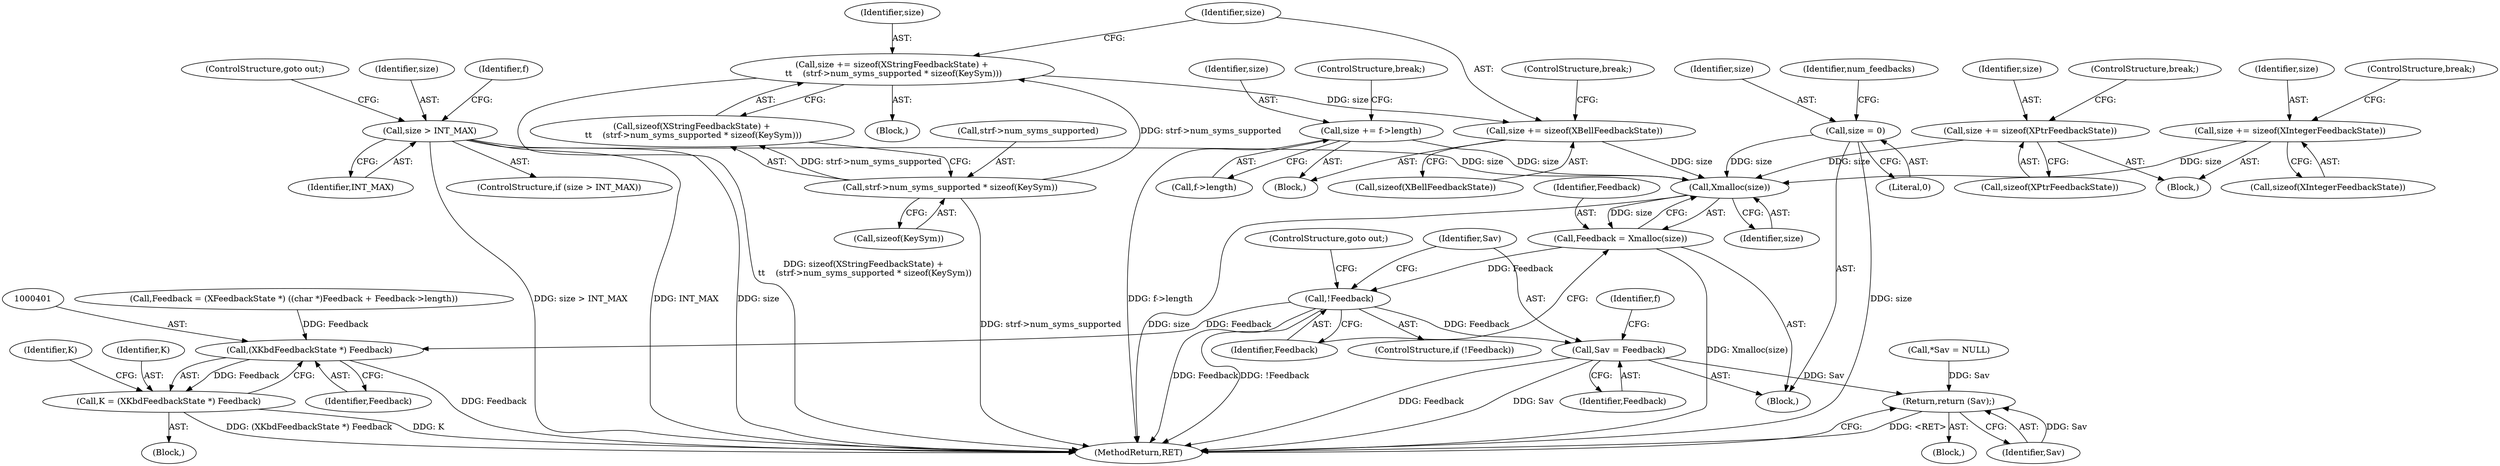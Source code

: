 digraph "0_libXi_19a9cd607de73947fcfb104682f203ffe4e1f4e5_1@API" {
"1000365" [label="(Call,Xmalloc(size))"];
"1000348" [label="(Call,size > INT_MAX)"];
"1000335" [label="(Call,size += sizeof(XBellFeedbackState))"];
"1000324" [label="(Call,size += sizeof(XStringFeedbackState) +\n \t\t    (strf->num_syms_supported * sizeof(KeySym)))"];
"1000329" [label="(Call,strf->num_syms_supported * sizeof(KeySym))"];
"1000188" [label="(Call,size = 0)"];
"1000341" [label="(Call,size += f->length)"];
"1000292" [label="(Call,size += sizeof(XIntegerFeedbackState))"];
"1000286" [label="(Call,size += sizeof(XPtrFeedbackState))"];
"1000363" [label="(Call,Feedback = Xmalloc(size))"];
"1000368" [label="(Call,!Feedback)"];
"1000371" [label="(Call,Sav = Feedback)"];
"1000773" [label="(Return,return (Sav);)"];
"1000400" [label="(Call,(XKbdFeedbackState *) Feedback)"];
"1000398" [label="(Call,K = (XKbdFeedbackState *) Feedback)"];
"1000324" [label="(Call,size += sizeof(XStringFeedbackState) +\n \t\t    (strf->num_syms_supported * sizeof(KeySym)))"];
"1000365" [label="(Call,Xmalloc(size))"];
"1000343" [label="(Call,f->length)"];
"1000189" [label="(Identifier,size)"];
"1000326" [label="(Call,sizeof(XStringFeedbackState) +\n \t\t    (strf->num_syms_supported * sizeof(KeySym)))"];
"1000368" [label="(Call,!Feedback)"];
"1000405" [label="(Identifier,K)"];
"1000775" [label="(MethodReturn,RET)"];
"1000347" [label="(ControlStructure,if (size > INT_MAX))"];
"1000288" [label="(Call,sizeof(XPtrFeedbackState))"];
"1000298" [label="(Block,)"];
"1000333" [label="(Call,sizeof(KeySym))"];
"1000371" [label="(Call,Sav = Feedback)"];
"1000286" [label="(Call,size += sizeof(XPtrFeedbackState))"];
"1000375" [label="(Identifier,f)"];
"1000194" [label="(Identifier,num_feedbacks)"];
"1000110" [label="(Call,*Sav = NULL)"];
"1000188" [label="(Call,size = 0)"];
"1000325" [label="(Identifier,size)"];
"1000402" [label="(Identifier,Feedback)"];
"1000369" [label="(Identifier,Feedback)"];
"1000293" [label="(Identifier,size)"];
"1000363" [label="(Call,Feedback = Xmalloc(size))"];
"1000255" [label="(Block,)"];
"1000774" [label="(Identifier,Sav)"];
"1000190" [label="(Literal,0)"];
"1000346" [label="(ControlStructure,break;)"];
"1000342" [label="(Identifier,size)"];
"1000754" [label="(Call,Feedback = (XFeedbackState *) ((char *)Feedback + Feedback->length))"];
"1000398" [label="(Call,K = (XKbdFeedbackState *) Feedback)"];
"1000390" [label="(Block,)"];
"1000370" [label="(ControlStructure,goto out;)"];
"1000306" [label="(Block,)"];
"1000367" [label="(ControlStructure,if (!Feedback))"];
"1000349" [label="(Identifier,size)"];
"1000366" [label="(Identifier,size)"];
"1000294" [label="(Call,sizeof(XIntegerFeedbackState))"];
"1000287" [label="(Identifier,size)"];
"1000400" [label="(Call,(XKbdFeedbackState *) Feedback)"];
"1000335" [label="(Call,size += sizeof(XBellFeedbackState))"];
"1000350" [label="(Identifier,INT_MAX)"];
"1000339" [label="(ControlStructure,break;)"];
"1000773" [label="(Return,return (Sav);)"];
"1000353" [label="(Identifier,f)"];
"1000348" [label="(Call,size > INT_MAX)"];
"1000336" [label="(Identifier,size)"];
"1000372" [label="(Identifier,Sav)"];
"1000337" [label="(Call,sizeof(XBellFeedbackState))"];
"1000185" [label="(Block,)"];
"1000364" [label="(Identifier,Feedback)"];
"1000341" [label="(Call,size += f->length)"];
"1000330" [label="(Call,strf->num_syms_supported)"];
"1000296" [label="(ControlStructure,break;)"];
"1000351" [label="(ControlStructure,goto out;)"];
"1000329" [label="(Call,strf->num_syms_supported * sizeof(KeySym))"];
"1000373" [label="(Identifier,Feedback)"];
"1000104" [label="(Block,)"];
"1000399" [label="(Identifier,K)"];
"1000292" [label="(Call,size += sizeof(XIntegerFeedbackState))"];
"1000290" [label="(ControlStructure,break;)"];
"1000365" -> "1000363"  [label="AST: "];
"1000365" -> "1000366"  [label="CFG: "];
"1000366" -> "1000365"  [label="AST: "];
"1000363" -> "1000365"  [label="CFG: "];
"1000365" -> "1000775"  [label="DDG: size"];
"1000365" -> "1000363"  [label="DDG: size"];
"1000348" -> "1000365"  [label="DDG: size"];
"1000335" -> "1000365"  [label="DDG: size"];
"1000188" -> "1000365"  [label="DDG: size"];
"1000341" -> "1000365"  [label="DDG: size"];
"1000292" -> "1000365"  [label="DDG: size"];
"1000286" -> "1000365"  [label="DDG: size"];
"1000348" -> "1000347"  [label="AST: "];
"1000348" -> "1000350"  [label="CFG: "];
"1000349" -> "1000348"  [label="AST: "];
"1000350" -> "1000348"  [label="AST: "];
"1000351" -> "1000348"  [label="CFG: "];
"1000353" -> "1000348"  [label="CFG: "];
"1000348" -> "1000775"  [label="DDG: size"];
"1000348" -> "1000775"  [label="DDG: size > INT_MAX"];
"1000348" -> "1000775"  [label="DDG: INT_MAX"];
"1000335" -> "1000298"  [label="AST: "];
"1000335" -> "1000337"  [label="CFG: "];
"1000336" -> "1000335"  [label="AST: "];
"1000337" -> "1000335"  [label="AST: "];
"1000339" -> "1000335"  [label="CFG: "];
"1000324" -> "1000335"  [label="DDG: size"];
"1000324" -> "1000306"  [label="AST: "];
"1000324" -> "1000326"  [label="CFG: "];
"1000325" -> "1000324"  [label="AST: "];
"1000326" -> "1000324"  [label="AST: "];
"1000336" -> "1000324"  [label="CFG: "];
"1000324" -> "1000775"  [label="DDG: sizeof(XStringFeedbackState) +\n \t\t    (strf->num_syms_supported * sizeof(KeySym))"];
"1000329" -> "1000324"  [label="DDG: strf->num_syms_supported"];
"1000329" -> "1000326"  [label="AST: "];
"1000329" -> "1000333"  [label="CFG: "];
"1000330" -> "1000329"  [label="AST: "];
"1000333" -> "1000329"  [label="AST: "];
"1000326" -> "1000329"  [label="CFG: "];
"1000329" -> "1000775"  [label="DDG: strf->num_syms_supported"];
"1000329" -> "1000326"  [label="DDG: strf->num_syms_supported"];
"1000188" -> "1000185"  [label="AST: "];
"1000188" -> "1000190"  [label="CFG: "];
"1000189" -> "1000188"  [label="AST: "];
"1000190" -> "1000188"  [label="AST: "];
"1000194" -> "1000188"  [label="CFG: "];
"1000188" -> "1000775"  [label="DDG: size"];
"1000341" -> "1000298"  [label="AST: "];
"1000341" -> "1000343"  [label="CFG: "];
"1000342" -> "1000341"  [label="AST: "];
"1000343" -> "1000341"  [label="AST: "];
"1000346" -> "1000341"  [label="CFG: "];
"1000341" -> "1000775"  [label="DDG: f->length"];
"1000292" -> "1000255"  [label="AST: "];
"1000292" -> "1000294"  [label="CFG: "];
"1000293" -> "1000292"  [label="AST: "];
"1000294" -> "1000292"  [label="AST: "];
"1000296" -> "1000292"  [label="CFG: "];
"1000286" -> "1000255"  [label="AST: "];
"1000286" -> "1000288"  [label="CFG: "];
"1000287" -> "1000286"  [label="AST: "];
"1000288" -> "1000286"  [label="AST: "];
"1000290" -> "1000286"  [label="CFG: "];
"1000363" -> "1000185"  [label="AST: "];
"1000364" -> "1000363"  [label="AST: "];
"1000369" -> "1000363"  [label="CFG: "];
"1000363" -> "1000775"  [label="DDG: Xmalloc(size)"];
"1000363" -> "1000368"  [label="DDG: Feedback"];
"1000368" -> "1000367"  [label="AST: "];
"1000368" -> "1000369"  [label="CFG: "];
"1000369" -> "1000368"  [label="AST: "];
"1000370" -> "1000368"  [label="CFG: "];
"1000372" -> "1000368"  [label="CFG: "];
"1000368" -> "1000775"  [label="DDG: Feedback"];
"1000368" -> "1000775"  [label="DDG: !Feedback"];
"1000368" -> "1000371"  [label="DDG: Feedback"];
"1000368" -> "1000400"  [label="DDG: Feedback"];
"1000371" -> "1000185"  [label="AST: "];
"1000371" -> "1000373"  [label="CFG: "];
"1000372" -> "1000371"  [label="AST: "];
"1000373" -> "1000371"  [label="AST: "];
"1000375" -> "1000371"  [label="CFG: "];
"1000371" -> "1000775"  [label="DDG: Feedback"];
"1000371" -> "1000775"  [label="DDG: Sav"];
"1000371" -> "1000773"  [label="DDG: Sav"];
"1000773" -> "1000104"  [label="AST: "];
"1000773" -> "1000774"  [label="CFG: "];
"1000774" -> "1000773"  [label="AST: "];
"1000775" -> "1000773"  [label="CFG: "];
"1000773" -> "1000775"  [label="DDG: <RET>"];
"1000774" -> "1000773"  [label="DDG: Sav"];
"1000110" -> "1000773"  [label="DDG: Sav"];
"1000400" -> "1000398"  [label="AST: "];
"1000400" -> "1000402"  [label="CFG: "];
"1000401" -> "1000400"  [label="AST: "];
"1000402" -> "1000400"  [label="AST: "];
"1000398" -> "1000400"  [label="CFG: "];
"1000400" -> "1000775"  [label="DDG: Feedback"];
"1000400" -> "1000398"  [label="DDG: Feedback"];
"1000754" -> "1000400"  [label="DDG: Feedback"];
"1000398" -> "1000390"  [label="AST: "];
"1000399" -> "1000398"  [label="AST: "];
"1000405" -> "1000398"  [label="CFG: "];
"1000398" -> "1000775"  [label="DDG: (XKbdFeedbackState *) Feedback"];
"1000398" -> "1000775"  [label="DDG: K"];
}
